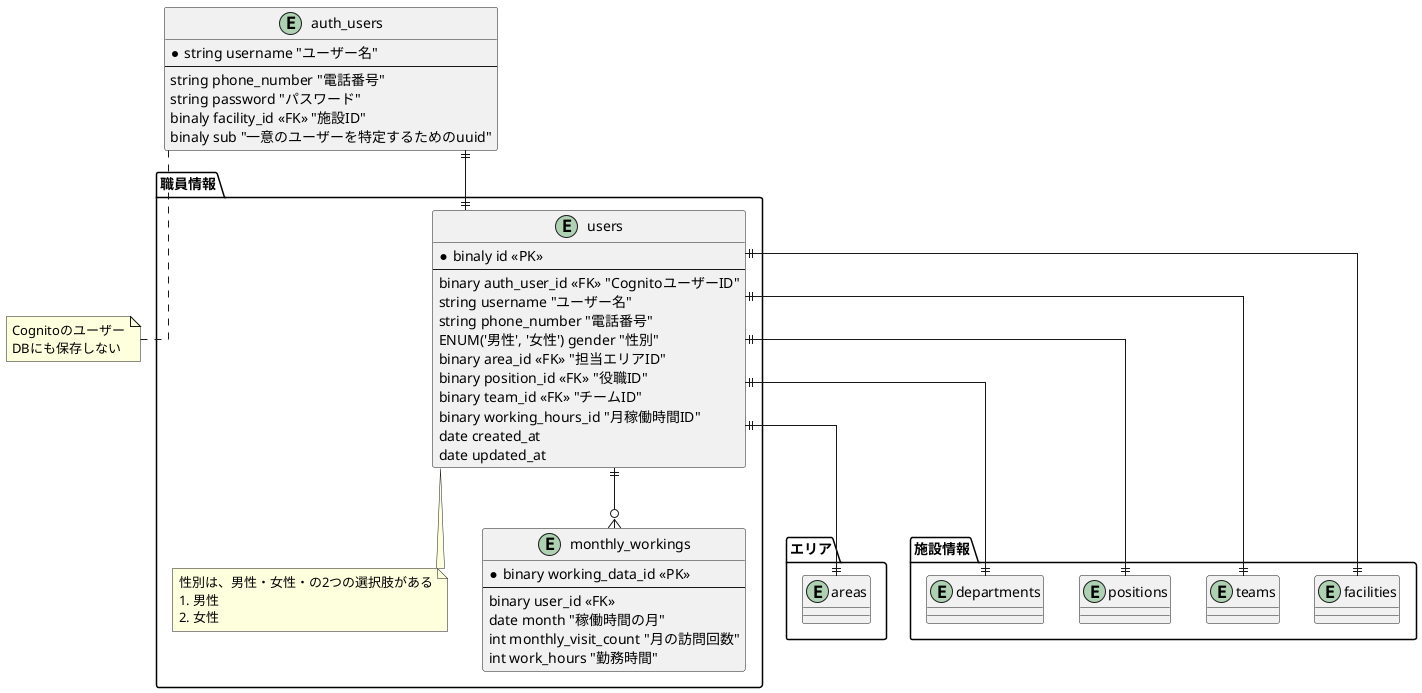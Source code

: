 @startuml entity-relationship-diagram
skinparam linetype ortho

entity auth_users {
  * string username "ユーザー名"
  --
  string phone_number "電話番号"
  string password "パスワード"
  binaly facility_id <<FK>> "施設ID"
  binaly sub "一意のユーザーを特定するためのuuid"
}

note bottom of auth_users
  Cognitoのユーザー
  DBにも保存しない
end note

package 職員情報 {
  entity users {
    * binaly id <<PK>>
    --
    binary auth_user_id <<FK>> "CognitoユーザーID"
    string username "ユーザー名"
    string phone_number "電話番号"
    ENUM('男性', '女性') gender "性別"
    binary area_id <<FK>> "担当エリアID"
    binary position_id <<FK>> "役職ID"
    binary team_id <<FK>> "チームID"
    binary working_hours_id "月稼働時間ID"
    date created_at
    date updated_at
  }

  note bottom of users
    性別は、男性・女性・の2つの選択肢がある
    1. 男性
    2. 女性
  end note

  entity monthly_workings {
    * binary working_data_id <<PK>>
    --
    binary user_id <<FK>>
    date month "稼働時間の月"
    int monthly_visit_count "月の訪問回数"
    int work_hours "勤務時間"
  }
}

package エリア {
  entity areas
}

package 施設情報 {
  entity facilities
  entity teams
  entity positions
  entity departments
}

auth_users ||--|| users
users ||--|| positions
users ||--|| departments
users ||--o{ monthly_workings
users ||--|| facilities
users ||--|| teams
users ||--|| areas

@enduml

